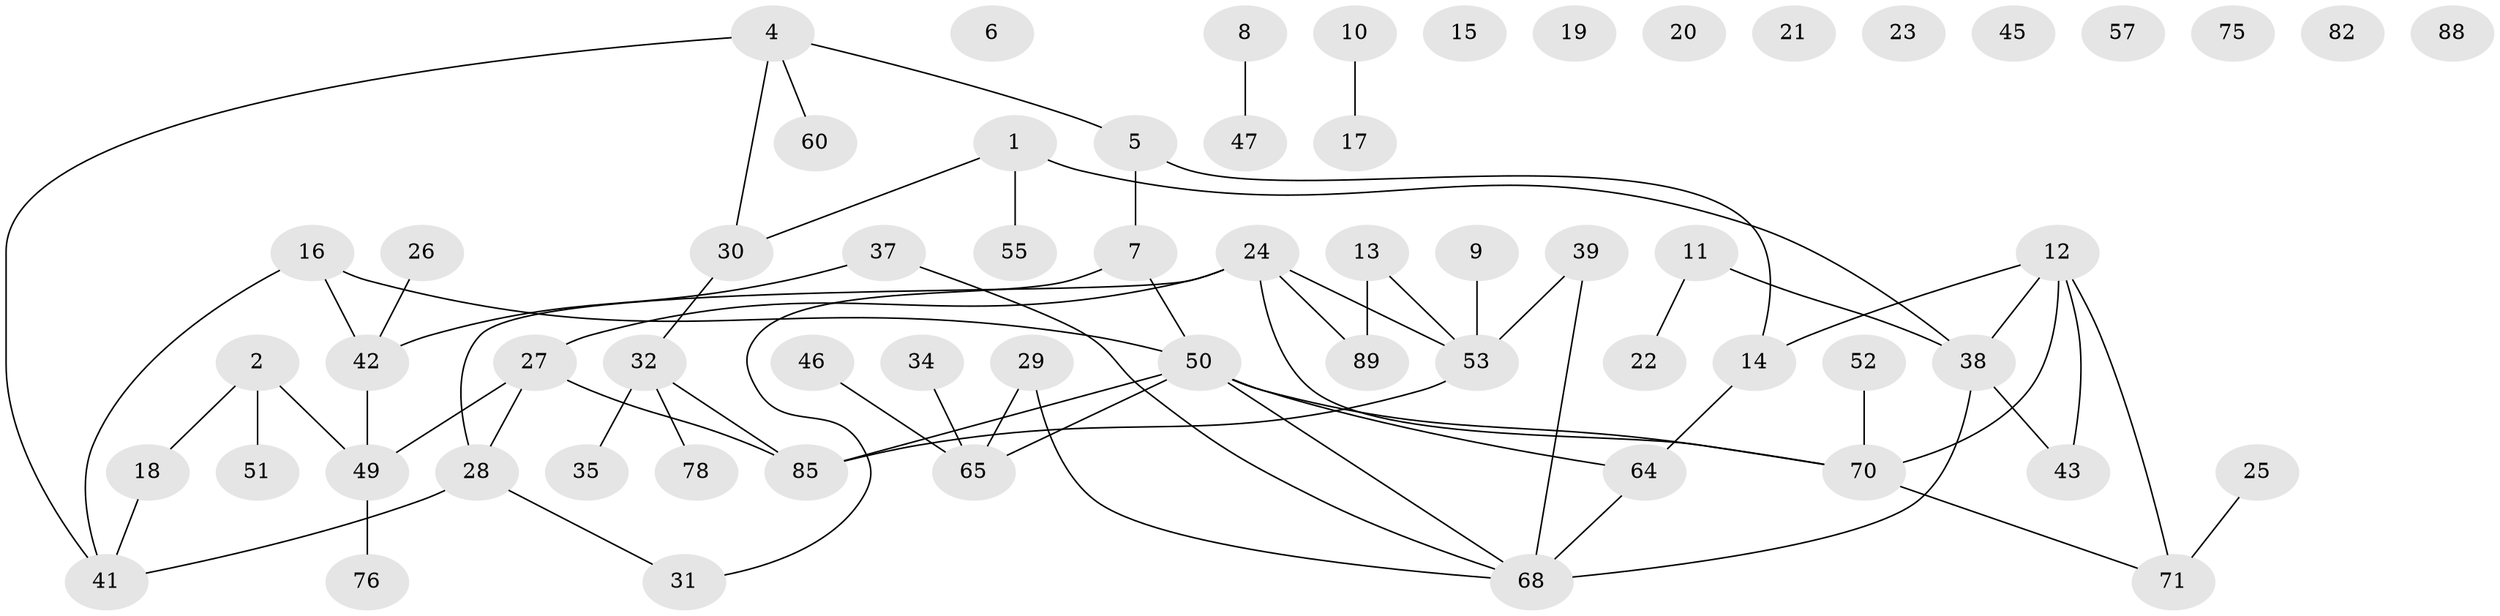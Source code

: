 // Generated by graph-tools (version 1.1) at 2025/23/03/03/25 07:23:24]
// undirected, 62 vertices, 68 edges
graph export_dot {
graph [start="1"]
  node [color=gray90,style=filled];
  1;
  2 [super="+3"];
  4 [super="+54"];
  5 [super="+40"];
  6;
  7 [super="+61"];
  8;
  9;
  10;
  11;
  12 [super="+59"];
  13 [super="+33"];
  14 [super="+80"];
  15;
  16 [super="+36"];
  17 [super="+77"];
  18;
  19;
  20;
  21;
  22 [super="+86"];
  23;
  24 [super="+44"];
  25;
  26 [super="+74"];
  27 [super="+66"];
  28;
  29;
  30;
  31 [super="+69"];
  32 [super="+73"];
  34;
  35;
  37;
  38 [super="+62"];
  39;
  41 [super="+63"];
  42 [super="+48"];
  43;
  45;
  46;
  47;
  49 [super="+58"];
  50 [super="+67"];
  51;
  52;
  53 [super="+56"];
  55;
  57;
  60;
  64 [super="+79"];
  65 [super="+81"];
  68 [super="+83"];
  70 [super="+84"];
  71 [super="+72"];
  75;
  76;
  78;
  82;
  85 [super="+87"];
  88;
  89;
  1 -- 30;
  1 -- 38;
  1 -- 55;
  2 -- 51;
  2 -- 18;
  2 -- 49;
  4 -- 30;
  4 -- 41;
  4 -- 5;
  4 -- 60;
  5 -- 14;
  5 -- 7;
  7 -- 31;
  7 -- 50;
  8 -- 47;
  9 -- 53;
  10 -- 17;
  11 -- 22;
  11 -- 38;
  12 -- 43;
  12 -- 71;
  12 -- 14;
  12 -- 70;
  12 -- 38;
  13 -- 89;
  13 -- 53;
  14 -- 64;
  16 -- 42;
  16 -- 50;
  16 -- 41;
  18 -- 41;
  24 -- 89;
  24 -- 27;
  24 -- 28;
  24 -- 70;
  24 -- 53 [weight=2];
  25 -- 71;
  26 -- 42;
  27 -- 85;
  27 -- 49 [weight=2];
  27 -- 28;
  28 -- 41;
  28 -- 31;
  29 -- 68;
  29 -- 65;
  30 -- 32;
  32 -- 78;
  32 -- 35;
  32 -- 85;
  34 -- 65;
  37 -- 42;
  37 -- 68;
  38 -- 68;
  38 -- 43;
  39 -- 53;
  39 -- 68;
  42 -- 49;
  46 -- 65;
  49 -- 76;
  50 -- 64 [weight=2];
  50 -- 70;
  50 -- 65;
  50 -- 68;
  50 -- 85;
  52 -- 70;
  53 -- 85;
  64 -- 68;
  70 -- 71;
}
